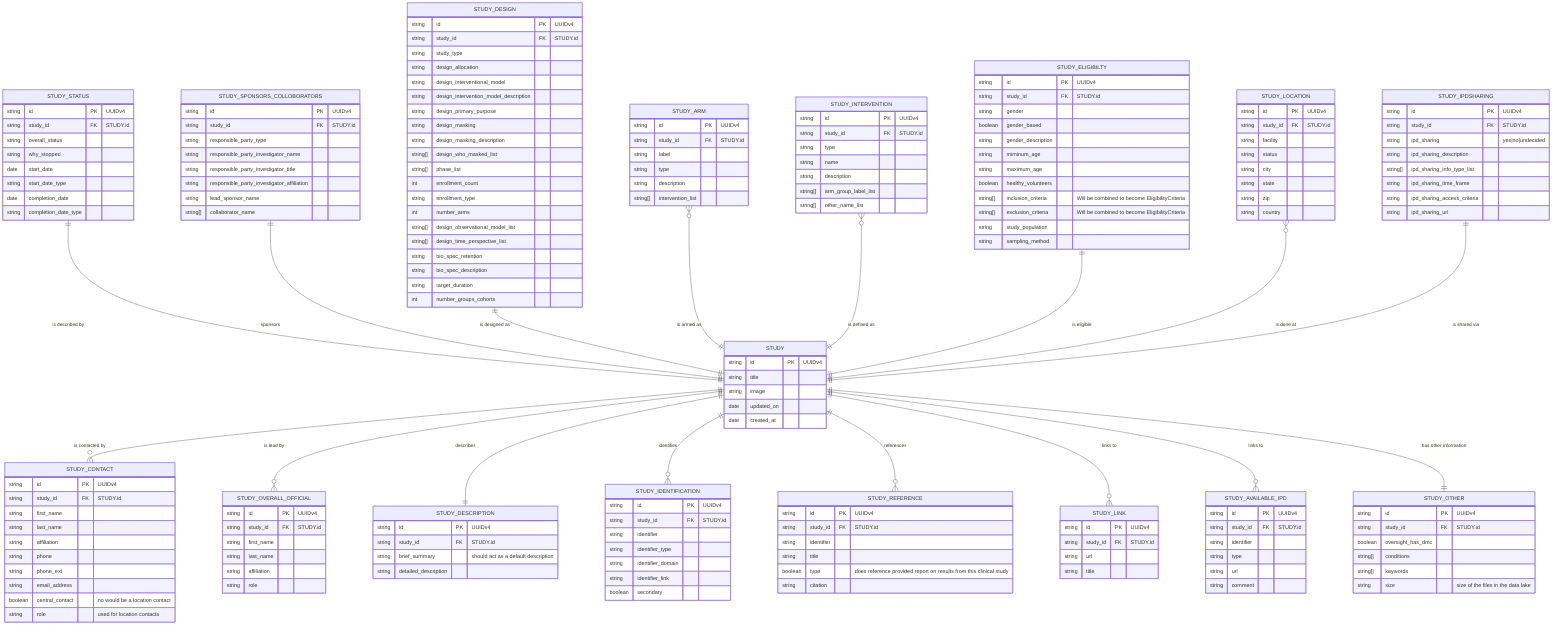 erDiagram
    STUDY {
        string id PK "UUIDv4"
        string title
        string image
        date updated_on
        date created_at
    }

    STUDY_IDENTIFICATION {
        string id PK "UUIDv4"
        string study_id FK "STUDY.id"
        string identifier
        string identifier_type
        string identifier_domain
        string identifier_link
        boolean secondary
    }

    STUDY_DESCRIPTION {
        string id PK "UUIDv4"
        string study_id FK "STUDY.id"
        string brief_summary "should act as a default description"
        string detailed_description
    }

    STUDY_STATUS {
        string id PK "UUIDv4"
        string study_id FK "STUDY.id"
        string overall_status
        string why_stopped
        date start_date
        string start_date_type
        date completion_date
        string completion_date_type
    }

    STUDY_SPONSORS_COLLOBORATORS {
        string id PK "UUIDv4"
        string study_id FK "STUDY.id"
        string responsible_party_type
        string responsible_party_investigator_name
        string responsible_party_investigator_title
        string responsible_party_investigator_affiliation
        string lead_sponsor_name
        string[] collaborator_name
    }

    STUDY_DESIGN {
        string id PK "UUIDv4"
        string study_id FK "STUDY.id"
        string study_type
        string design_allocation
        string design_interventional_model
        string design_intervention_model_description
        string design_primary_purpose
        string design_masking
        string design_masking_description
        string[] design_who_masked_list
        string[] phase_list
        int enrollment_count
        string enrollment_type
        int number_arms
        string[] design_observational_model_list
        string[] design_time_perspective_list
        string bio_spec_retention
        string bio_spec_description
        string target_duration
        int number_groups_cohorts
    }

    STUDY_ARM {
        string id PK "UUIDv4"
        string study_id FK "STUDY.id"
        string label
        string type
        string description
        string[] intervention_list
    }

    STUDY_INTERVENTION {
        string id PK "UUIDv4"
        string study_id FK "STUDY.id"
        string type
        string name
        string description
        string[] arm_group_label_list
        string[] other_name_list
    }

    STUDY_ELIGIBILTY {
        string id PK "UUIDv4"
        string study_id FK "STUDY.id"
        string gender
        boolean gender_based
        string gender_description
        string miminum_age
        string maximum_age
        boolean healthy_volunteers
        string[] inclusion_criteria "Will be combined to become EligibilityCriteria" 
        string[] exclusion_criteria "Will be combined to become EligibilityCriteria"
        string study_population
        string sampling_method
    }

    STUDY_CONTACT {
        string id PK "UUIDv4"
        string study_id FK "STUDY.id"
        string first_name
        string last_name
        string affiliation
        string phone
        string phone_ext
        string email_address
        boolean central_contact "no would be a location contact"
        string role "used for location contacts"
    }

    STUDY_OVERALL_OFFICIAL {
        string id PK "UUIDv4"
        string study_id FK "STUDY.id"
        string first_name
        string last_name
        string affiliation
        string role
    }

    STUDY_LOCATION {
        string id PK "UUIDv4"
        string study_id FK "STUDY.id"
        string facility
        string status
        string city
        string state
        string zip
        string country
    }

    STUDY_IPDSHARING {
        string id PK "UUIDv4"
        string study_id FK "STUDY.id"
        string ipd_sharing "yes|no|undecided"
        string ipd_sharing_description
        string[] ipd_sharing_info_type_list
        string ipd_sharing_time_frame
        string ipd_sharing_access_criteria
        string ipd_sharing_url
    }

    STUDY_REFERENCE {
        string id PK "UUIDv4"
        string study_id FK "STUDY.id"
        string identifier 
        string title 
        boolean type "does reference provided report on results from this clinical study"
        string citation
    }

    STUDY_LINK {
        string id PK "UUIDv4"
        string study_id FK "STUDY.id"
        string url
        string title
    }

    STUDY_AVAILABLE_IPD {
        string id PK "UUIDv4"
        string study_id FK "STUDY.id"
        string identifier
        string type
        string url
        string comment
    }

    STUDY_OTHER {
        string id PK "UUIDv4"
        string study_id FK "STUDY.id"
        boolean oversight_has_dmc
        string[] conditions
        string[] keywords
        string size "size of the files in the data lake"
    }

    
    STUDY_STATUS ||--|| STUDY : "is described by"
    STUDY_SPONSORS_COLLOBORATORS ||--|| STUDY : "sponsors"
    STUDY_DESIGN ||--|| STUDY : "is designed as"
    STUDY_ARM }o--|| STUDY : "is armed as"
    STUDY_INTERVENTION }o--|| STUDY : "is defined as"
    STUDY_ELIGIBILTY ||--|| STUDY : "is eligible"
    STUDY_LOCATION }o--|| STUDY : "is done at"
    STUDY_IPDSHARING ||--|| STUDY : "is shared via"


    STUDY ||--o{ STUDY_CONTACT : "is contacted by"
    STUDY ||--o{ STUDY_OVERALL_OFFICIAL : "is lead by"

    STUDY ||--|| STUDY_DESCRIPTION : "describes"

    STUDY ||--o{ STUDY_IDENTIFICATION : "identifies"
     
    STUDY ||--o{ STUDY_REFERENCE : "references"
    STUDY ||--o{ STUDY_LINK : "links to"
    STUDY ||--o{ STUDY_AVAILABLE_IPD : "links to"

    STUDY ||--|| STUDY_OTHER : "has other information"